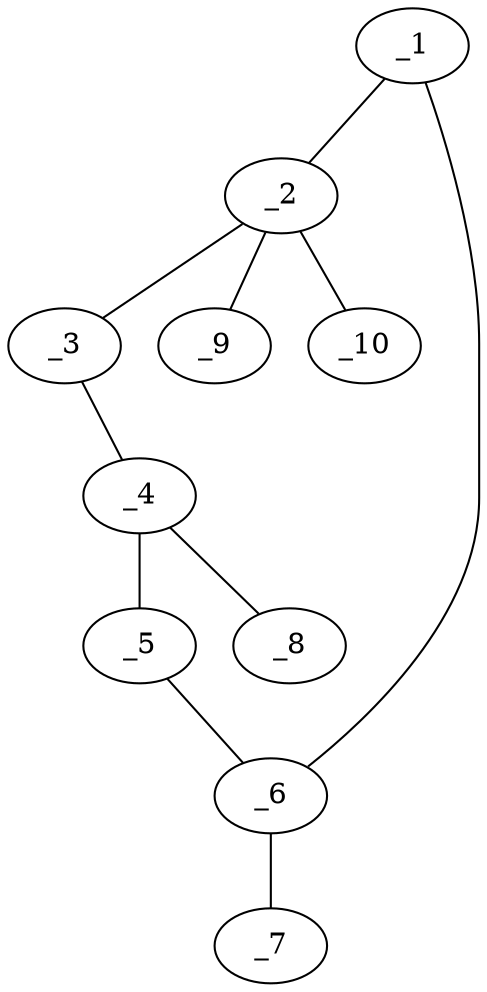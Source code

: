 graph molid688343 {
	_1	 [charge=0,
		chem=2,
		symbol="O  ",
		x="4.5981",
		y="0.067"];
	_2	 [charge=0,
		chem=1,
		symbol="C  ",
		x="3.7321",
		y="0.567"];
	_1 -- _2	 [valence=1];
	_6	 [charge=0,
		chem=1,
		symbol="C  ",
		x="4.5981",
		y="-0.933"];
	_1 -- _6	 [valence=1];
	_3	 [charge=0,
		chem=2,
		symbol="O  ",
		x="2.866",
		y="0.067"];
	_2 -- _3	 [valence=1];
	_9	 [charge=0,
		chem=1,
		symbol="C  ",
		x="3.2321",
		y="1.433"];
	_2 -- _9	 [valence=1];
	_10	 [charge=0,
		chem=1,
		symbol="C  ",
		x="4.2321",
		y="1.433"];
	_2 -- _10	 [valence=1];
	_4	 [charge=0,
		chem=1,
		symbol="C  ",
		x="2.866",
		y="-0.933"];
	_3 -- _4	 [valence=1];
	_5	 [charge=0,
		chem=1,
		symbol="C  ",
		x="3.7321",
		y="-1.433"];
	_4 -- _5	 [valence=1];
	_8	 [charge=0,
		chem=2,
		symbol="O  ",
		x=2,
		y="-1.433"];
	_4 -- _8	 [valence=2];
	_5 -- _6	 [valence=1];
	_7	 [charge=0,
		chem=2,
		symbol="O  ",
		x="5.4641",
		y="-1.433"];
	_6 -- _7	 [valence=2];
}
